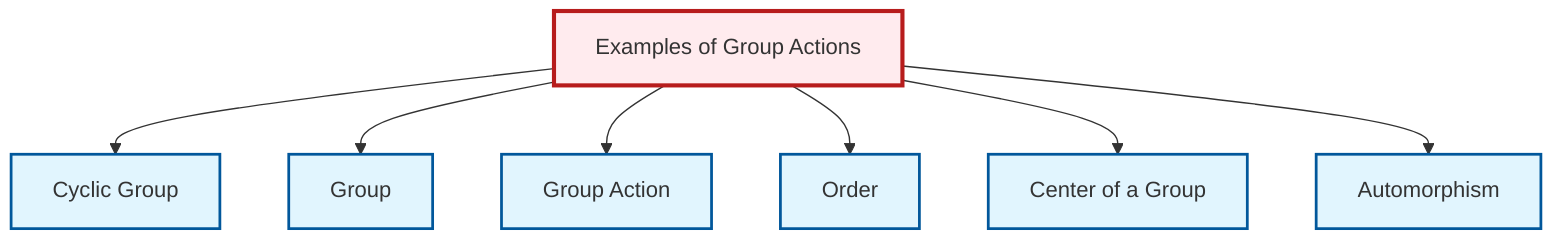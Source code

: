 graph TD
    classDef definition fill:#e1f5fe,stroke:#01579b,stroke-width:2px
    classDef theorem fill:#f3e5f5,stroke:#4a148c,stroke-width:2px
    classDef axiom fill:#fff3e0,stroke:#e65100,stroke-width:2px
    classDef example fill:#e8f5e9,stroke:#1b5e20,stroke-width:2px
    classDef current fill:#ffebee,stroke:#b71c1c,stroke-width:3px
    def-center-of-group["Center of a Group"]:::definition
    def-order["Order"]:::definition
    ex-group-action-examples["Examples of Group Actions"]:::example
    def-group-action["Group Action"]:::definition
    def-group["Group"]:::definition
    def-automorphism["Automorphism"]:::definition
    def-cyclic-group["Cyclic Group"]:::definition
    ex-group-action-examples --> def-cyclic-group
    ex-group-action-examples --> def-group
    ex-group-action-examples --> def-group-action
    ex-group-action-examples --> def-order
    ex-group-action-examples --> def-center-of-group
    ex-group-action-examples --> def-automorphism
    class ex-group-action-examples current